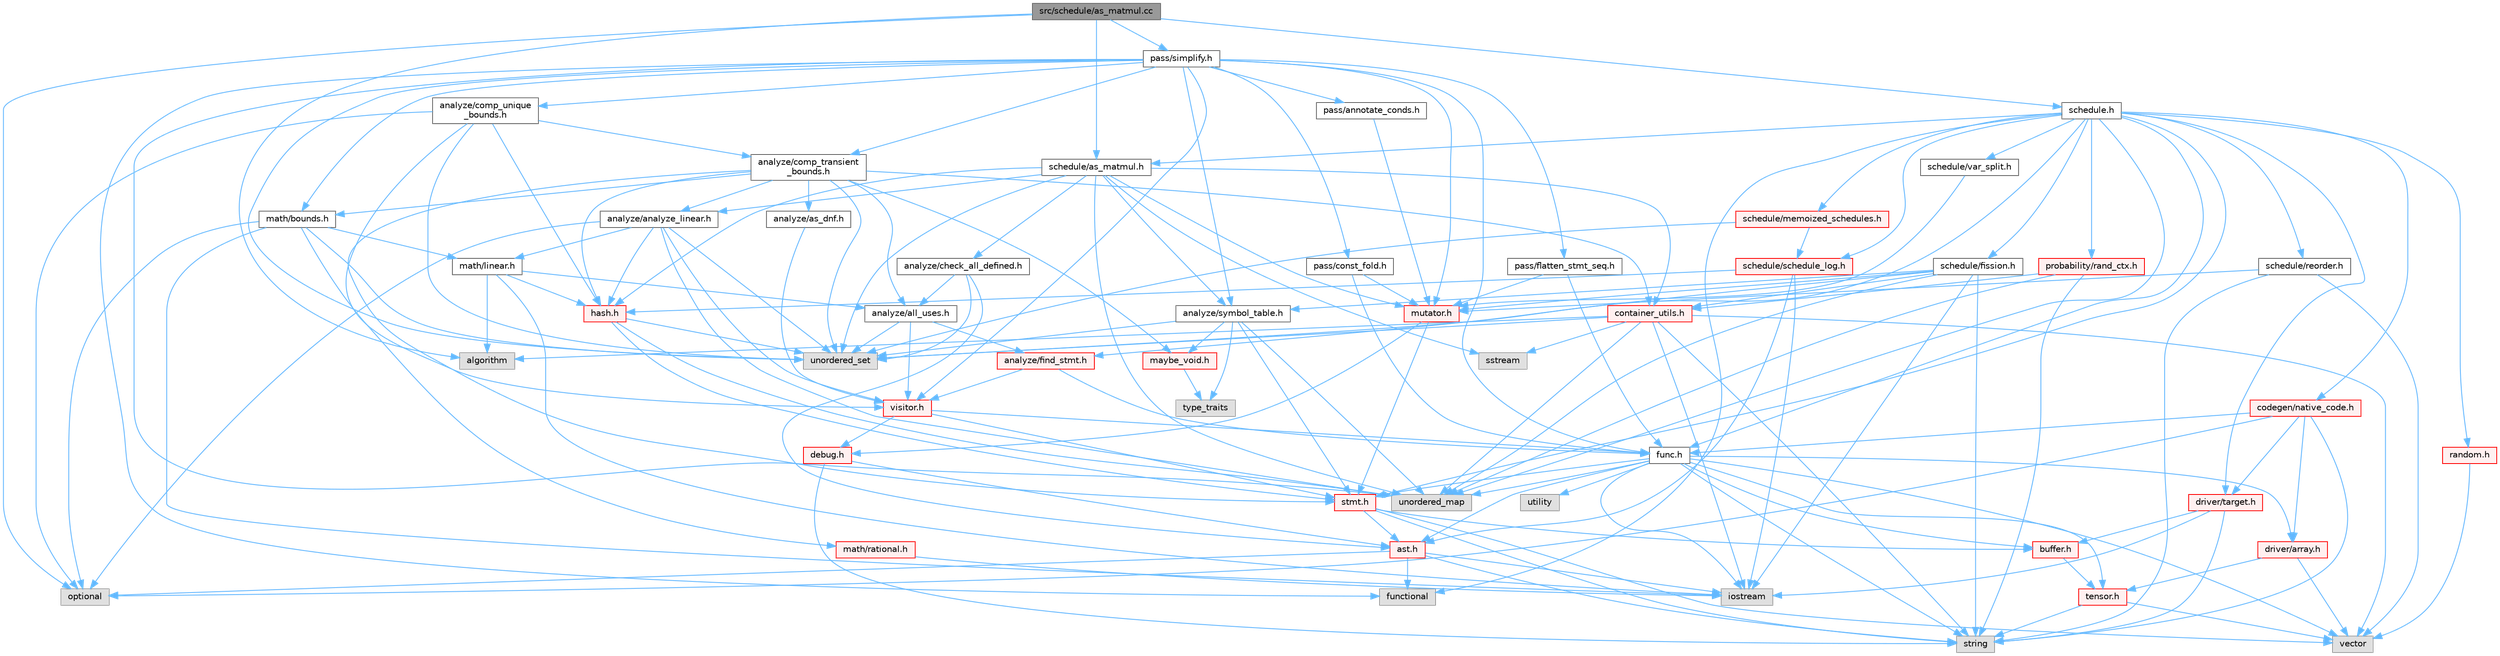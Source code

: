 digraph "src/schedule/as_matmul.cc"
{
 // LATEX_PDF_SIZE
  bgcolor="transparent";
  edge [fontname=Helvetica,fontsize=10,labelfontname=Helvetica,labelfontsize=10];
  node [fontname=Helvetica,fontsize=10,shape=box,height=0.2,width=0.4];
  Node1 [label="src/schedule/as_matmul.cc",height=0.2,width=0.4,color="gray40", fillcolor="grey60", style="filled", fontcolor="black",tooltip=" "];
  Node1 -> Node2 [color="steelblue1",style="solid"];
  Node2 [label="algorithm",height=0.2,width=0.4,color="grey60", fillcolor="#E0E0E0", style="filled",tooltip=" "];
  Node1 -> Node3 [color="steelblue1",style="solid"];
  Node3 [label="optional",height=0.2,width=0.4,color="grey60", fillcolor="#E0E0E0", style="filled",tooltip=" "];
  Node1 -> Node4 [color="steelblue1",style="solid"];
  Node4 [label="pass/simplify.h",height=0.2,width=0.4,color="grey40", fillcolor="white", style="filled",URL="$simplify_8h.html",tooltip=" "];
  Node4 -> Node5 [color="steelblue1",style="solid"];
  Node5 [label="functional",height=0.2,width=0.4,color="grey60", fillcolor="#E0E0E0", style="filled",tooltip=" "];
  Node4 -> Node6 [color="steelblue1",style="solid"];
  Node6 [label="unordered_map",height=0.2,width=0.4,color="grey60", fillcolor="#E0E0E0", style="filled",tooltip=" "];
  Node4 -> Node7 [color="steelblue1",style="solid"];
  Node7 [label="unordered_set",height=0.2,width=0.4,color="grey60", fillcolor="#E0E0E0", style="filled",tooltip=" "];
  Node4 -> Node8 [color="steelblue1",style="solid"];
  Node8 [label="analyze/comp_transient\l_bounds.h",height=0.2,width=0.4,color="grey40", fillcolor="white", style="filled",URL="$comp__transient__bounds_8h.html",tooltip=" "];
  Node8 -> Node7 [color="steelblue1",style="solid"];
  Node8 -> Node9 [color="steelblue1",style="solid"];
  Node9 [label="analyze/all_uses.h",height=0.2,width=0.4,color="grey40", fillcolor="white", style="filled",URL="$all__uses_8h.html",tooltip=" "];
  Node9 -> Node7 [color="steelblue1",style="solid"];
  Node9 -> Node10 [color="steelblue1",style="solid"];
  Node10 [label="analyze/find_stmt.h",height=0.2,width=0.4,color="red", fillcolor="#FFF0F0", style="filled",URL="$find__stmt_8h.html",tooltip=" "];
  Node10 -> Node11 [color="steelblue1",style="solid"];
  Node11 [label="func.h",height=0.2,width=0.4,color="grey40", fillcolor="white", style="filled",URL="$func_8h.html",tooltip=" "];
  Node11 -> Node12 [color="steelblue1",style="solid"];
  Node12 [label="iostream",height=0.2,width=0.4,color="grey60", fillcolor="#E0E0E0", style="filled",tooltip=" "];
  Node11 -> Node13 [color="steelblue1",style="solid"];
  Node13 [label="string",height=0.2,width=0.4,color="grey60", fillcolor="#E0E0E0", style="filled",tooltip=" "];
  Node11 -> Node6 [color="steelblue1",style="solid"];
  Node11 -> Node14 [color="steelblue1",style="solid"];
  Node14 [label="utility",height=0.2,width=0.4,color="grey60", fillcolor="#E0E0E0", style="filled",tooltip=" "];
  Node11 -> Node15 [color="steelblue1",style="solid"];
  Node15 [label="vector",height=0.2,width=0.4,color="grey60", fillcolor="#E0E0E0", style="filled",tooltip=" "];
  Node11 -> Node16 [color="steelblue1",style="solid"];
  Node16 [label="ast.h",height=0.2,width=0.4,color="red", fillcolor="#FFF0F0", style="filled",URL="$ast_8h.html",tooltip=" "];
  Node16 -> Node5 [color="steelblue1",style="solid"];
  Node16 -> Node12 [color="steelblue1",style="solid"];
  Node16 -> Node3 [color="steelblue1",style="solid"];
  Node16 -> Node13 [color="steelblue1",style="solid"];
  Node11 -> Node42 [color="steelblue1",style="solid"];
  Node42 [label="buffer.h",height=0.2,width=0.4,color="red", fillcolor="#FFF0F0", style="filled",URL="$buffer_8h.html",tooltip=" "];
  Node42 -> Node43 [color="steelblue1",style="solid"];
  Node43 [label="tensor.h",height=0.2,width=0.4,color="red", fillcolor="#FFF0F0", style="filled",URL="$tensor_8h.html",tooltip=" "];
  Node43 -> Node13 [color="steelblue1",style="solid"];
  Node43 -> Node15 [color="steelblue1",style="solid"];
  Node11 -> Node47 [color="steelblue1",style="solid"];
  Node47 [label="driver/array.h",height=0.2,width=0.4,color="red", fillcolor="#FFF0F0", style="filled",URL="$array_8h.html",tooltip=" "];
  Node47 -> Node15 [color="steelblue1",style="solid"];
  Node47 -> Node43 [color="steelblue1",style="solid"];
  Node11 -> Node51 [color="steelblue1",style="solid"];
  Node51 [label="stmt.h",height=0.2,width=0.4,color="red", fillcolor="#FFF0F0", style="filled",URL="$stmt_8h.html",tooltip=" "];
  Node51 -> Node13 [color="steelblue1",style="solid"];
  Node51 -> Node15 [color="steelblue1",style="solid"];
  Node51 -> Node16 [color="steelblue1",style="solid"];
  Node51 -> Node42 [color="steelblue1",style="solid"];
  Node11 -> Node43 [color="steelblue1",style="solid"];
  Node10 -> Node58 [color="steelblue1",style="solid"];
  Node58 [label="visitor.h",height=0.2,width=0.4,color="red", fillcolor="#FFF0F0", style="filled",URL="$visitor_8h.html",tooltip=" "];
  Node58 -> Node59 [color="steelblue1",style="solid"];
  Node59 [label="debug.h",height=0.2,width=0.4,color="red", fillcolor="#FFF0F0", style="filled",URL="$debug_8h.html",tooltip=" "];
  Node59 -> Node13 [color="steelblue1",style="solid"];
  Node59 -> Node16 [color="steelblue1",style="solid"];
  Node58 -> Node11 [color="steelblue1",style="solid"];
  Node58 -> Node51 [color="steelblue1",style="solid"];
  Node9 -> Node58 [color="steelblue1",style="solid"];
  Node8 -> Node63 [color="steelblue1",style="solid"];
  Node63 [label="analyze/analyze_linear.h",height=0.2,width=0.4,color="grey40", fillcolor="white", style="filled",URL="$analyze__linear_8h.html",tooltip=" "];
  Node63 -> Node3 [color="steelblue1",style="solid"];
  Node63 -> Node6 [color="steelblue1",style="solid"];
  Node63 -> Node7 [color="steelblue1",style="solid"];
  Node63 -> Node64 [color="steelblue1",style="solid"];
  Node64 [label="hash.h",height=0.2,width=0.4,color="red", fillcolor="#FFF0F0", style="filled",URL="$hash_8h.html",tooltip=" "];
  Node64 -> Node6 [color="steelblue1",style="solid"];
  Node64 -> Node7 [color="steelblue1",style="solid"];
  Node64 -> Node51 [color="steelblue1",style="solid"];
  Node63 -> Node65 [color="steelblue1",style="solid"];
  Node65 [label="math/linear.h",height=0.2,width=0.4,color="grey40", fillcolor="white", style="filled",URL="$linear_8h.html",tooltip=" "];
  Node65 -> Node2 [color="steelblue1",style="solid"];
  Node65 -> Node12 [color="steelblue1",style="solid"];
  Node65 -> Node9 [color="steelblue1",style="solid"];
  Node65 -> Node64 [color="steelblue1",style="solid"];
  Node63 -> Node58 [color="steelblue1",style="solid"];
  Node8 -> Node66 [color="steelblue1",style="solid"];
  Node66 [label="analyze/as_dnf.h",height=0.2,width=0.4,color="grey40", fillcolor="white", style="filled",URL="$as__dnf_8h.html",tooltip=" "];
  Node66 -> Node58 [color="steelblue1",style="solid"];
  Node8 -> Node36 [color="steelblue1",style="solid"];
  Node36 [label="container_utils.h",height=0.2,width=0.4,color="red", fillcolor="#FFF0F0", style="filled",URL="$container__utils_8h.html",tooltip=" "];
  Node36 -> Node2 [color="steelblue1",style="solid"];
  Node36 -> Node12 [color="steelblue1",style="solid"];
  Node36 -> Node32 [color="steelblue1",style="solid"];
  Node32 [label="sstream",height=0.2,width=0.4,color="grey60", fillcolor="#E0E0E0", style="filled",tooltip=" "];
  Node36 -> Node13 [color="steelblue1",style="solid"];
  Node36 -> Node6 [color="steelblue1",style="solid"];
  Node36 -> Node7 [color="steelblue1",style="solid"];
  Node36 -> Node15 [color="steelblue1",style="solid"];
  Node8 -> Node64 [color="steelblue1",style="solid"];
  Node8 -> Node67 [color="steelblue1",style="solid"];
  Node67 [label="math/bounds.h",height=0.2,width=0.4,color="grey40", fillcolor="white", style="filled",URL="$bounds_8h.html",tooltip=" "];
  Node67 -> Node12 [color="steelblue1",style="solid"];
  Node67 -> Node3 [color="steelblue1",style="solid"];
  Node67 -> Node7 [color="steelblue1",style="solid"];
  Node67 -> Node65 [color="steelblue1",style="solid"];
  Node67 -> Node68 [color="steelblue1",style="solid"];
  Node68 [label="math/rational.h",height=0.2,width=0.4,color="red", fillcolor="#FFF0F0", style="filled",URL="$rational_8h.html",tooltip=" "];
  Node68 -> Node12 [color="steelblue1",style="solid"];
  Node8 -> Node71 [color="steelblue1",style="solid"];
  Node71 [label="maybe_void.h",height=0.2,width=0.4,color="red", fillcolor="#FFF0F0", style="filled",URL="$maybe__void_8h.html",tooltip=" "];
  Node71 -> Node25 [color="steelblue1",style="solid"];
  Node25 [label="type_traits",height=0.2,width=0.4,color="grey60", fillcolor="#E0E0E0", style="filled",tooltip=" "];
  Node8 -> Node51 [color="steelblue1",style="solid"];
  Node4 -> Node72 [color="steelblue1",style="solid"];
  Node72 [label="analyze/comp_unique\l_bounds.h",height=0.2,width=0.4,color="grey40", fillcolor="white", style="filled",URL="$comp__unique__bounds_8h.html",tooltip=" "];
  Node72 -> Node3 [color="steelblue1",style="solid"];
  Node72 -> Node7 [color="steelblue1",style="solid"];
  Node72 -> Node8 [color="steelblue1",style="solid"];
  Node72 -> Node64 [color="steelblue1",style="solid"];
  Node72 -> Node58 [color="steelblue1",style="solid"];
  Node4 -> Node73 [color="steelblue1",style="solid"];
  Node73 [label="analyze/symbol_table.h",height=0.2,width=0.4,color="grey40", fillcolor="white", style="filled",URL="$symbol__table_8h.html",tooltip=" "];
  Node73 -> Node25 [color="steelblue1",style="solid"];
  Node73 -> Node6 [color="steelblue1",style="solid"];
  Node73 -> Node7 [color="steelblue1",style="solid"];
  Node73 -> Node71 [color="steelblue1",style="solid"];
  Node73 -> Node51 [color="steelblue1",style="solid"];
  Node4 -> Node11 [color="steelblue1",style="solid"];
  Node4 -> Node67 [color="steelblue1",style="solid"];
  Node4 -> Node74 [color="steelblue1",style="solid"];
  Node74 [label="mutator.h",height=0.2,width=0.4,color="red", fillcolor="#FFF0F0", style="filled",URL="$mutator_8h.html",tooltip=" "];
  Node74 -> Node59 [color="steelblue1",style="solid"];
  Node74 -> Node51 [color="steelblue1",style="solid"];
  Node4 -> Node75 [color="steelblue1",style="solid"];
  Node75 [label="pass/annotate_conds.h",height=0.2,width=0.4,color="grey40", fillcolor="white", style="filled",URL="$annotate__conds_8h.html",tooltip=" "];
  Node75 -> Node74 [color="steelblue1",style="solid"];
  Node4 -> Node76 [color="steelblue1",style="solid"];
  Node76 [label="pass/const_fold.h",height=0.2,width=0.4,color="grey40", fillcolor="white", style="filled",URL="$const__fold_8h.html",tooltip=" "];
  Node76 -> Node11 [color="steelblue1",style="solid"];
  Node76 -> Node74 [color="steelblue1",style="solid"];
  Node4 -> Node77 [color="steelblue1",style="solid"];
  Node77 [label="pass/flatten_stmt_seq.h",height=0.2,width=0.4,color="grey40", fillcolor="white", style="filled",URL="$flatten__stmt__seq_8h.html",tooltip=" "];
  Node77 -> Node11 [color="steelblue1",style="solid"];
  Node77 -> Node74 [color="steelblue1",style="solid"];
  Node4 -> Node58 [color="steelblue1",style="solid"];
  Node1 -> Node78 [color="steelblue1",style="solid"];
  Node78 [label="schedule.h",height=0.2,width=0.4,color="grey40", fillcolor="white", style="filled",URL="$schedule_8h.html",tooltip=" "];
  Node78 -> Node5 [color="steelblue1",style="solid"];
  Node78 -> Node6 [color="steelblue1",style="solid"];
  Node78 -> Node10 [color="steelblue1",style="solid"];
  Node78 -> Node79 [color="steelblue1",style="solid"];
  Node79 [label="codegen/native_code.h",height=0.2,width=0.4,color="red", fillcolor="#FFF0F0", style="filled",URL="$native__code_8h.html",tooltip=" "];
  Node79 -> Node3 [color="steelblue1",style="solid"];
  Node79 -> Node13 [color="steelblue1",style="solid"];
  Node79 -> Node47 [color="steelblue1",style="solid"];
  Node79 -> Node49 [color="steelblue1",style="solid"];
  Node49 [label="driver/target.h",height=0.2,width=0.4,color="red", fillcolor="#FFF0F0", style="filled",URL="$target_8h.html",tooltip=" "];
  Node49 -> Node12 [color="steelblue1",style="solid"];
  Node49 -> Node13 [color="steelblue1",style="solid"];
  Node49 -> Node42 [color="steelblue1",style="solid"];
  Node79 -> Node11 [color="steelblue1",style="solid"];
  Node78 -> Node49 [color="steelblue1",style="solid"];
  Node78 -> Node11 [color="steelblue1",style="solid"];
  Node78 -> Node80 [color="steelblue1",style="solid"];
  Node80 [label="probability/rand_ctx.h",height=0.2,width=0.4,color="red", fillcolor="#FFF0F0", style="filled",URL="$rand__ctx_8h.html",tooltip=" "];
  Node80 -> Node13 [color="steelblue1",style="solid"];
  Node80 -> Node6 [color="steelblue1",style="solid"];
  Node80 -> Node36 [color="steelblue1",style="solid"];
  Node78 -> Node89 [color="steelblue1",style="solid"];
  Node89 [label="random.h",height=0.2,width=0.4,color="red", fillcolor="#FFF0F0", style="filled",URL="$random_8h.html",tooltip=" "];
  Node89 -> Node15 [color="steelblue1",style="solid"];
  Node78 -> Node90 [color="steelblue1",style="solid"];
  Node90 [label="schedule/as_matmul.h",height=0.2,width=0.4,color="grey40", fillcolor="white", style="filled",URL="$as__matmul_8h.html",tooltip=" "];
  Node90 -> Node32 [color="steelblue1",style="solid"];
  Node90 -> Node6 [color="steelblue1",style="solid"];
  Node90 -> Node7 [color="steelblue1",style="solid"];
  Node90 -> Node63 [color="steelblue1",style="solid"];
  Node90 -> Node91 [color="steelblue1",style="solid"];
  Node91 [label="analyze/check_all_defined.h",height=0.2,width=0.4,color="grey40", fillcolor="white", style="filled",URL="$check__all__defined_8h.html",tooltip=" "];
  Node91 -> Node7 [color="steelblue1",style="solid"];
  Node91 -> Node9 [color="steelblue1",style="solid"];
  Node91 -> Node16 [color="steelblue1",style="solid"];
  Node90 -> Node73 [color="steelblue1",style="solid"];
  Node90 -> Node36 [color="steelblue1",style="solid"];
  Node90 -> Node64 [color="steelblue1",style="solid"];
  Node90 -> Node74 [color="steelblue1",style="solid"];
  Node78 -> Node92 [color="steelblue1",style="solid"];
  Node92 [label="schedule/fission.h",height=0.2,width=0.4,color="grey40", fillcolor="white", style="filled",URL="$fission_8h.html",tooltip=" "];
  Node92 -> Node12 [color="steelblue1",style="solid"];
  Node92 -> Node13 [color="steelblue1",style="solid"];
  Node92 -> Node6 [color="steelblue1",style="solid"];
  Node92 -> Node7 [color="steelblue1",style="solid"];
  Node92 -> Node73 [color="steelblue1",style="solid"];
  Node92 -> Node36 [color="steelblue1",style="solid"];
  Node92 -> Node74 [color="steelblue1",style="solid"];
  Node78 -> Node93 [color="steelblue1",style="solid"];
  Node93 [label="schedule/memoized_schedules.h",height=0.2,width=0.4,color="red", fillcolor="#FFF0F0", style="filled",URL="$memoized__schedules_8h.html",tooltip=" "];
  Node93 -> Node7 [color="steelblue1",style="solid"];
  Node93 -> Node94 [color="steelblue1",style="solid"];
  Node94 [label="schedule/schedule_log.h",height=0.2,width=0.4,color="red", fillcolor="#FFF0F0", style="filled",URL="$schedule__log_8h.html",tooltip=" "];
  Node94 -> Node12 [color="steelblue1",style="solid"];
  Node94 -> Node16 [color="steelblue1",style="solid"];
  Node94 -> Node64 [color="steelblue1",style="solid"];
  Node78 -> Node96 [color="steelblue1",style="solid"];
  Node96 [label="schedule/reorder.h",height=0.2,width=0.4,color="grey40", fillcolor="white", style="filled",URL="$reorder_8h.html",tooltip=" "];
  Node96 -> Node13 [color="steelblue1",style="solid"];
  Node96 -> Node15 [color="steelblue1",style="solid"];
  Node96 -> Node74 [color="steelblue1",style="solid"];
  Node78 -> Node94 [color="steelblue1",style="solid"];
  Node78 -> Node97 [color="steelblue1",style="solid"];
  Node97 [label="schedule/var_split.h",height=0.2,width=0.4,color="grey40", fillcolor="white", style="filled",URL="$var__split_8h.html",tooltip=" "];
  Node97 -> Node74 [color="steelblue1",style="solid"];
  Node78 -> Node51 [color="steelblue1",style="solid"];
  Node1 -> Node90 [color="steelblue1",style="solid"];
}
